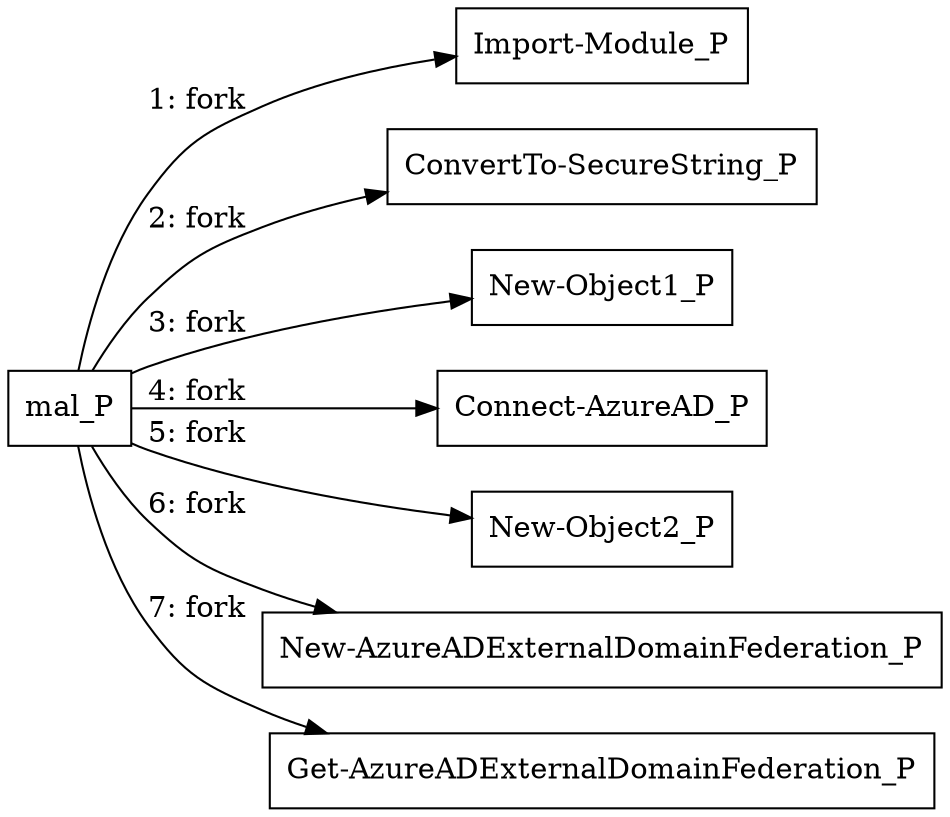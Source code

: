 digraph "T1484.002" {
rankdir="LR"
size="9"
fixedsize="false"
splines="true"
nodesep=0.3
ranksep=0
fontsize=10
overlap="scalexy"
engine= "neato"
	"mal_P" [node_type=Process shape=box]
	"Import-Module_P" [node_type=Process shape=box]
	"ConvertTo-SecureString_P" [node_type=Process shape=box]
	"New-Object1_P" [node_type=Process shape=box]
	"Connect-AzureAD_P" [node_type=Process shape=box]
	"New-Object2_P" [node_type=Process shape=box]
	"New-AzureADExternalDomainFederation_P" [node_type=Process shape=box]
	"Get-AzureADExternalDomainFederation_P" [node_type=Process shape=box]
	"mal_P" -> "Import-Module_P" [label="1: fork"]
	"mal_P" -> "ConvertTo-SecureString_P" [label="2: fork"]
	"mal_P" -> "New-Object1_P" [label="3: fork"]
	"mal_P" -> "Connect-AzureAD_P" [label="4: fork"]
	"mal_P" -> "New-Object2_P" [label="5: fork"]
	"mal_P" -> "New-AzureADExternalDomainFederation_P" [label="6: fork"]
	"mal_P" -> "Get-AzureADExternalDomainFederation_P" [label="7: fork"]
}
